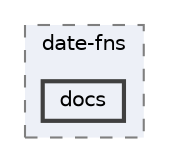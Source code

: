 digraph "C:/Users/arisc/OneDrive/Documents/GitHub/FINAL/EcoEats-Project/node_modules/date-fns/docs"
{
 // LATEX_PDF_SIZE
  bgcolor="transparent";
  edge [fontname=Helvetica,fontsize=10,labelfontname=Helvetica,labelfontsize=10];
  node [fontname=Helvetica,fontsize=10,shape=box,height=0.2,width=0.4];
  compound=true
  subgraph clusterdir_30e3986de36486a216073180e4519ad8 {
    graph [ bgcolor="#edf0f7", pencolor="grey50", label="date-fns", fontname=Helvetica,fontsize=10 style="filled,dashed", URL="dir_30e3986de36486a216073180e4519ad8.html",tooltip=""]
  dir_391d9c0d2855176da5ad583fd7b2d58e [label="docs", fillcolor="#edf0f7", color="grey25", style="filled,bold", URL="dir_391d9c0d2855176da5ad583fd7b2d58e.html",tooltip=""];
  }
}
